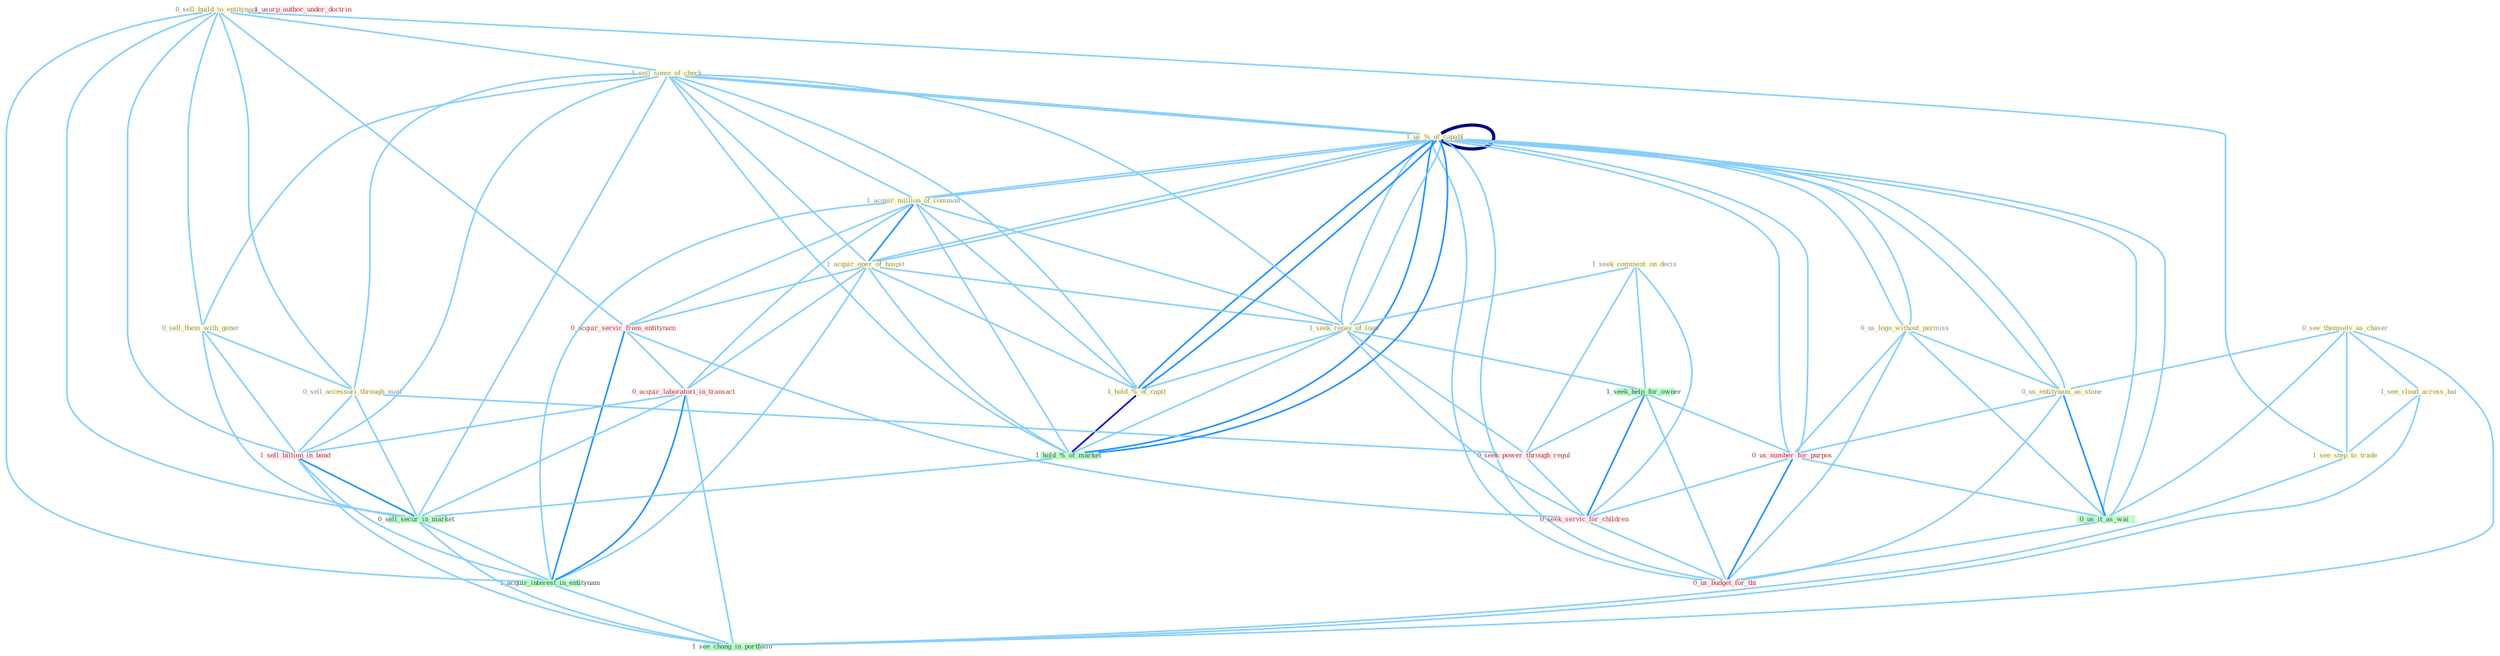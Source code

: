 Graph G{ 
    node
    [shape=polygon,style=filled,width=.5,height=.06,color="#BDFCC9",fixedsize=true,fontsize=4,
    fontcolor="#2f4f4f"];
    {node
    [color="#ffffe0", fontcolor="#8b7d6b"] "0_sell_build_to_entitynam " "0_see_themselv_as_chaser " "1_us_%_of_capabl " "1_see_cloud_across_bai " "1_acquir_million_of_common " "1_sell_some_of_check " "1_acquir_oper_of_hospit " "0_sell_them_with_gener " "1_seek_comment_on_decis " "1_see_step_to_trade " "1_seek_repay_of_loan " "1_hold_%_of_capit " "0_sell_accessori_through_mail " "0_us_logo_without_permiss " "0_us_entitynam_as_stone "}
{node [color="#fff0f5", fontcolor="#b22222"] "0_acquir_servic_from_entitynam " "0_seek_power_through_regul " "0_us_number_for_purpos " "0_acquir_laboratori_in_transact " "1_sell_billion_in_bond " "1_usurp_author_under_doctrin " "0_seek_servic_for_children " "0_us_budget_for_thi "}
edge [color="#B0E2FF"];

	"0_sell_build_to_entitynam " -- "1_sell_some_of_check " [w="1", color="#87cefa" ];
	"0_sell_build_to_entitynam " -- "0_sell_them_with_gener " [w="1", color="#87cefa" ];
	"0_sell_build_to_entitynam " -- "1_see_step_to_trade " [w="1", color="#87cefa" ];
	"0_sell_build_to_entitynam " -- "0_sell_accessori_through_mail " [w="1", color="#87cefa" ];
	"0_sell_build_to_entitynam " -- "0_acquir_servic_from_entitynam " [w="1", color="#87cefa" ];
	"0_sell_build_to_entitynam " -- "1_sell_billion_in_bond " [w="1", color="#87cefa" ];
	"0_sell_build_to_entitynam " -- "0_sell_secur_in_market " [w="1", color="#87cefa" ];
	"0_sell_build_to_entitynam " -- "1_acquir_interest_in_entitynam " [w="1", color="#87cefa" ];
	"0_see_themselv_as_chaser " -- "1_see_cloud_across_bai " [w="1", color="#87cefa" ];
	"0_see_themselv_as_chaser " -- "1_see_step_to_trade " [w="1", color="#87cefa" ];
	"0_see_themselv_as_chaser " -- "0_us_entitynam_as_stone " [w="1", color="#87cefa" ];
	"0_see_themselv_as_chaser " -- "0_us_it_as_wai " [w="1", color="#87cefa" ];
	"0_see_themselv_as_chaser " -- "1_see_chang_in_portfolio " [w="1", color="#87cefa" ];
	"1_us_%_of_capabl " -- "1_acquir_million_of_common " [w="1", color="#87cefa" ];
	"1_us_%_of_capabl " -- "1_sell_some_of_check " [w="1", color="#87cefa" ];
	"1_us_%_of_capabl " -- "1_acquir_oper_of_hospit " [w="1", color="#87cefa" ];
	"1_us_%_of_capabl " -- "1_seek_repay_of_loan " [w="1", color="#87cefa" ];
	"1_us_%_of_capabl " -- "1_hold_%_of_capit " [w="2", color="#1e90ff" , len=0.8];
	"1_us_%_of_capabl " -- "0_us_logo_without_permiss " [w="1", color="#87cefa" ];
	"1_us_%_of_capabl " -- "0_us_entitynam_as_stone " [w="1", color="#87cefa" ];
	"1_us_%_of_capabl " -- "1_hold_%_of_market " [w="2", color="#1e90ff" , len=0.8];
	"1_us_%_of_capabl " -- "0_us_number_for_purpos " [w="1", color="#87cefa" ];
	"1_us_%_of_capabl " -- "0_us_it_as_wai " [w="1", color="#87cefa" ];
	"1_us_%_of_capabl " -- "1_us_%_of_capabl " [w="4", style=bold, color="#000080", len=0.4];
	"1_us_%_of_capabl " -- "0_us_budget_for_thi " [w="1", color="#87cefa" ];
	"1_see_cloud_across_bai " -- "1_see_step_to_trade " [w="1", color="#87cefa" ];
	"1_see_cloud_across_bai " -- "1_see_chang_in_portfolio " [w="1", color="#87cefa" ];
	"1_acquir_million_of_common " -- "1_sell_some_of_check " [w="1", color="#87cefa" ];
	"1_acquir_million_of_common " -- "1_acquir_oper_of_hospit " [w="2", color="#1e90ff" , len=0.8];
	"1_acquir_million_of_common " -- "1_seek_repay_of_loan " [w="1", color="#87cefa" ];
	"1_acquir_million_of_common " -- "1_hold_%_of_capit " [w="1", color="#87cefa" ];
	"1_acquir_million_of_common " -- "0_acquir_servic_from_entitynam " [w="1", color="#87cefa" ];
	"1_acquir_million_of_common " -- "1_hold_%_of_market " [w="1", color="#87cefa" ];
	"1_acquir_million_of_common " -- "0_acquir_laboratori_in_transact " [w="1", color="#87cefa" ];
	"1_acquir_million_of_common " -- "1_us_%_of_capabl " [w="1", color="#87cefa" ];
	"1_acquir_million_of_common " -- "1_acquir_interest_in_entitynam " [w="1", color="#87cefa" ];
	"1_sell_some_of_check " -- "1_acquir_oper_of_hospit " [w="1", color="#87cefa" ];
	"1_sell_some_of_check " -- "0_sell_them_with_gener " [w="1", color="#87cefa" ];
	"1_sell_some_of_check " -- "1_seek_repay_of_loan " [w="1", color="#87cefa" ];
	"1_sell_some_of_check " -- "1_hold_%_of_capit " [w="1", color="#87cefa" ];
	"1_sell_some_of_check " -- "0_sell_accessori_through_mail " [w="1", color="#87cefa" ];
	"1_sell_some_of_check " -- "1_hold_%_of_market " [w="1", color="#87cefa" ];
	"1_sell_some_of_check " -- "1_sell_billion_in_bond " [w="1", color="#87cefa" ];
	"1_sell_some_of_check " -- "1_us_%_of_capabl " [w="1", color="#87cefa" ];
	"1_sell_some_of_check " -- "0_sell_secur_in_market " [w="1", color="#87cefa" ];
	"1_acquir_oper_of_hospit " -- "1_seek_repay_of_loan " [w="1", color="#87cefa" ];
	"1_acquir_oper_of_hospit " -- "1_hold_%_of_capit " [w="1", color="#87cefa" ];
	"1_acquir_oper_of_hospit " -- "0_acquir_servic_from_entitynam " [w="1", color="#87cefa" ];
	"1_acquir_oper_of_hospit " -- "1_hold_%_of_market " [w="1", color="#87cefa" ];
	"1_acquir_oper_of_hospit " -- "0_acquir_laboratori_in_transact " [w="1", color="#87cefa" ];
	"1_acquir_oper_of_hospit " -- "1_us_%_of_capabl " [w="1", color="#87cefa" ];
	"1_acquir_oper_of_hospit " -- "1_acquir_interest_in_entitynam " [w="1", color="#87cefa" ];
	"0_sell_them_with_gener " -- "0_sell_accessori_through_mail " [w="1", color="#87cefa" ];
	"0_sell_them_with_gener " -- "1_sell_billion_in_bond " [w="1", color="#87cefa" ];
	"0_sell_them_with_gener " -- "0_sell_secur_in_market " [w="1", color="#87cefa" ];
	"1_seek_comment_on_decis " -- "1_seek_repay_of_loan " [w="1", color="#87cefa" ];
	"1_seek_comment_on_decis " -- "1_seek_help_for_owner " [w="1", color="#87cefa" ];
	"1_seek_comment_on_decis " -- "0_seek_power_through_regul " [w="1", color="#87cefa" ];
	"1_seek_comment_on_decis " -- "0_seek_servic_for_children " [w="1", color="#87cefa" ];
	"1_see_step_to_trade " -- "1_see_chang_in_portfolio " [w="1", color="#87cefa" ];
	"1_seek_repay_of_loan " -- "1_hold_%_of_capit " [w="1", color="#87cefa" ];
	"1_seek_repay_of_loan " -- "1_seek_help_for_owner " [w="1", color="#87cefa" ];
	"1_seek_repay_of_loan " -- "1_hold_%_of_market " [w="1", color="#87cefa" ];
	"1_seek_repay_of_loan " -- "0_seek_power_through_regul " [w="1", color="#87cefa" ];
	"1_seek_repay_of_loan " -- "1_us_%_of_capabl " [w="1", color="#87cefa" ];
	"1_seek_repay_of_loan " -- "0_seek_servic_for_children " [w="1", color="#87cefa" ];
	"1_hold_%_of_capit " -- "1_hold_%_of_market " [w="3", color="#0000cd" , len=0.6];
	"1_hold_%_of_capit " -- "1_us_%_of_capabl " [w="2", color="#1e90ff" , len=0.8];
	"0_sell_accessori_through_mail " -- "0_seek_power_through_regul " [w="1", color="#87cefa" ];
	"0_sell_accessori_through_mail " -- "1_sell_billion_in_bond " [w="1", color="#87cefa" ];
	"0_sell_accessori_through_mail " -- "0_sell_secur_in_market " [w="1", color="#87cefa" ];
	"0_us_logo_without_permiss " -- "0_us_entitynam_as_stone " [w="1", color="#87cefa" ];
	"0_us_logo_without_permiss " -- "0_us_number_for_purpos " [w="1", color="#87cefa" ];
	"0_us_logo_without_permiss " -- "0_us_it_as_wai " [w="1", color="#87cefa" ];
	"0_us_logo_without_permiss " -- "1_us_%_of_capabl " [w="1", color="#87cefa" ];
	"0_us_logo_without_permiss " -- "0_us_budget_for_thi " [w="1", color="#87cefa" ];
	"0_us_entitynam_as_stone " -- "0_us_number_for_purpos " [w="1", color="#87cefa" ];
	"0_us_entitynam_as_stone " -- "0_us_it_as_wai " [w="2", color="#1e90ff" , len=0.8];
	"0_us_entitynam_as_stone " -- "1_us_%_of_capabl " [w="1", color="#87cefa" ];
	"0_us_entitynam_as_stone " -- "0_us_budget_for_thi " [w="1", color="#87cefa" ];
	"1_seek_help_for_owner " -- "0_seek_power_through_regul " [w="1", color="#87cefa" ];
	"1_seek_help_for_owner " -- "0_us_number_for_purpos " [w="1", color="#87cefa" ];
	"1_seek_help_for_owner " -- "0_seek_servic_for_children " [w="2", color="#1e90ff" , len=0.8];
	"1_seek_help_for_owner " -- "0_us_budget_for_thi " [w="1", color="#87cefa" ];
	"0_acquir_servic_from_entitynam " -- "0_acquir_laboratori_in_transact " [w="1", color="#87cefa" ];
	"0_acquir_servic_from_entitynam " -- "1_acquir_interest_in_entitynam " [w="2", color="#1e90ff" , len=0.8];
	"0_acquir_servic_from_entitynam " -- "0_seek_servic_for_children " [w="1", color="#87cefa" ];
	"1_hold_%_of_market " -- "1_us_%_of_capabl " [w="2", color="#1e90ff" , len=0.8];
	"1_hold_%_of_market " -- "0_sell_secur_in_market " [w="1", color="#87cefa" ];
	"0_seek_power_through_regul " -- "0_seek_servic_for_children " [w="1", color="#87cefa" ];
	"0_us_number_for_purpos " -- "0_us_it_as_wai " [w="1", color="#87cefa" ];
	"0_us_number_for_purpos " -- "1_us_%_of_capabl " [w="1", color="#87cefa" ];
	"0_us_number_for_purpos " -- "0_seek_servic_for_children " [w="1", color="#87cefa" ];
	"0_us_number_for_purpos " -- "0_us_budget_for_thi " [w="2", color="#1e90ff" , len=0.8];
	"0_acquir_laboratori_in_transact " -- "1_sell_billion_in_bond " [w="1", color="#87cefa" ];
	"0_acquir_laboratori_in_transact " -- "0_sell_secur_in_market " [w="1", color="#87cefa" ];
	"0_acquir_laboratori_in_transact " -- "1_acquir_interest_in_entitynam " [w="2", color="#1e90ff" , len=0.8];
	"0_acquir_laboratori_in_transact " -- "1_see_chang_in_portfolio " [w="1", color="#87cefa" ];
	"1_sell_billion_in_bond " -- "0_sell_secur_in_market " [w="2", color="#1e90ff" , len=0.8];
	"1_sell_billion_in_bond " -- "1_acquir_interest_in_entitynam " [w="1", color="#87cefa" ];
	"1_sell_billion_in_bond " -- "1_see_chang_in_portfolio " [w="1", color="#87cefa" ];
	"0_us_it_as_wai " -- "1_us_%_of_capabl " [w="1", color="#87cefa" ];
	"0_us_it_as_wai " -- "0_us_budget_for_thi " [w="1", color="#87cefa" ];
	"1_us_%_of_capabl " -- "0_us_budget_for_thi " [w="1", color="#87cefa" ];
	"0_sell_secur_in_market " -- "1_acquir_interest_in_entitynam " [w="1", color="#87cefa" ];
	"0_sell_secur_in_market " -- "1_see_chang_in_portfolio " [w="1", color="#87cefa" ];
	"1_acquir_interest_in_entitynam " -- "1_see_chang_in_portfolio " [w="1", color="#87cefa" ];
	"0_seek_servic_for_children " -- "0_us_budget_for_thi " [w="1", color="#87cefa" ];
}